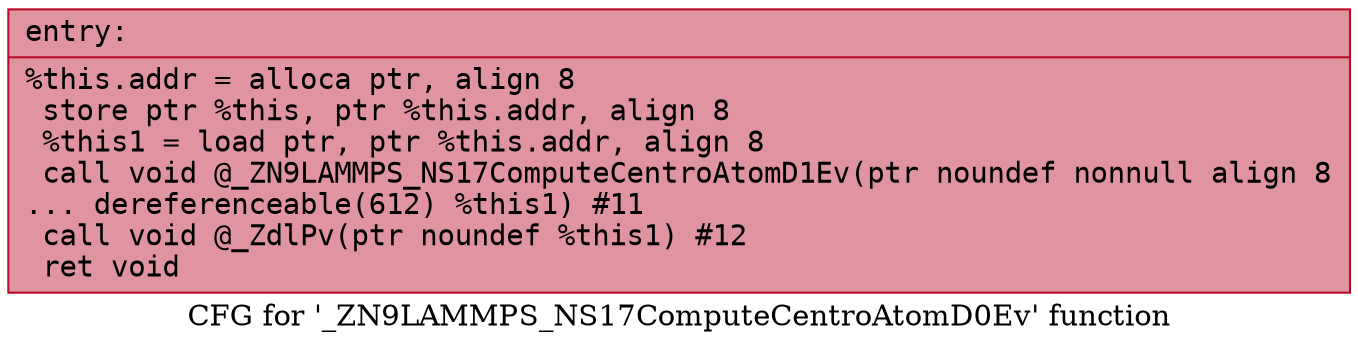 digraph "CFG for '_ZN9LAMMPS_NS17ComputeCentroAtomD0Ev' function" {
	label="CFG for '_ZN9LAMMPS_NS17ComputeCentroAtomD0Ev' function";

	Node0x555db048ff00 [shape=record,color="#b70d28ff", style=filled, fillcolor="#b70d2870" fontname="Courier",label="{entry:\l|  %this.addr = alloca ptr, align 8\l  store ptr %this, ptr %this.addr, align 8\l  %this1 = load ptr, ptr %this.addr, align 8\l  call void @_ZN9LAMMPS_NS17ComputeCentroAtomD1Ev(ptr noundef nonnull align 8\l... dereferenceable(612) %this1) #11\l  call void @_ZdlPv(ptr noundef %this1) #12\l  ret void\l}"];
}
